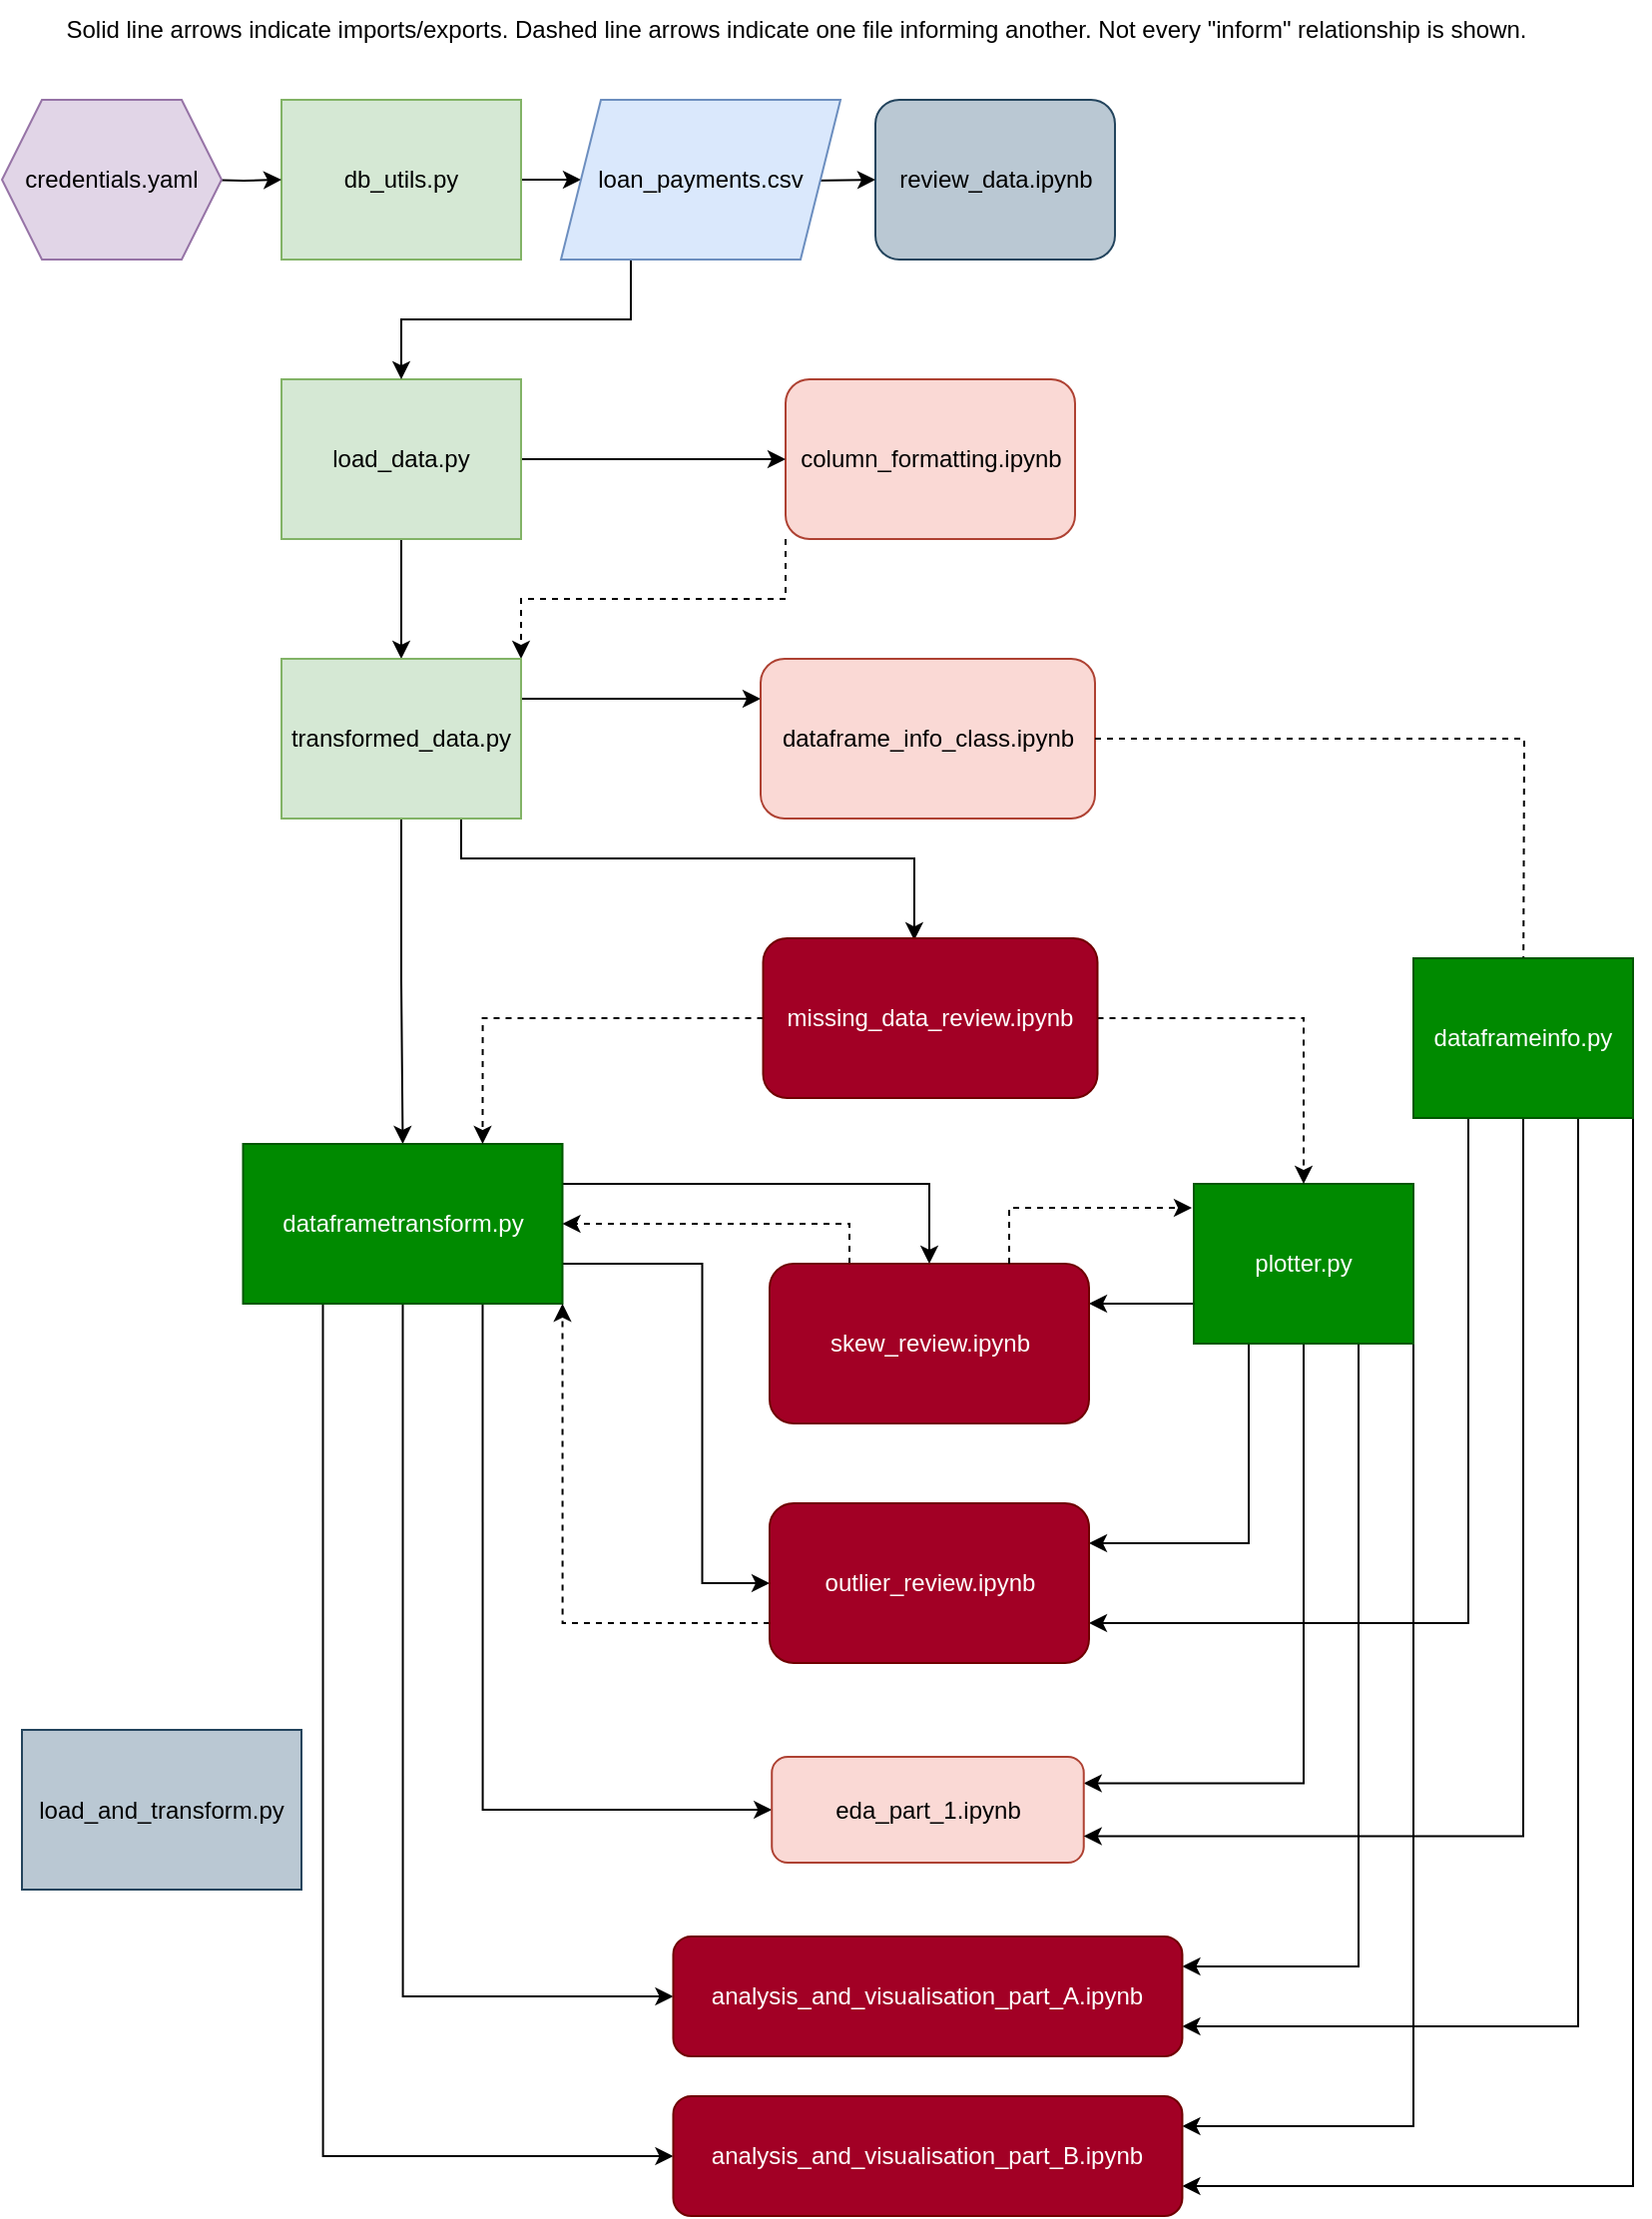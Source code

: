 <mxfile version="22.1.15" type="github">
  <diagram name="Page-1" id="wHPyczmktxyYoFRpz2Um">
    <mxGraphModel dx="1065" dy="1180" grid="1" gridSize="10" guides="1" tooltips="1" connect="1" arrows="1" fold="1" page="1" pageScale="1" pageWidth="827" pageHeight="1169" math="0" shadow="0">
      <root>
        <mxCell id="0" />
        <mxCell id="1" parent="0" />
        <mxCell id="OPZGCtS2TfBDVceixeIc-27" style="edgeStyle=orthogonalEdgeStyle;rounded=0;orthogonalLoop=1;jettySize=auto;html=1;exitX=0;exitY=1;exitDx=0;exitDy=0;entryX=1;entryY=0;entryDx=0;entryDy=0;dashed=1;" edge="1" parent="1" source="OPZGCtS2TfBDVceixeIc-1" target="OPZGCtS2TfBDVceixeIc-7">
          <mxGeometry relative="1" as="geometry" />
        </mxCell>
        <mxCell id="OPZGCtS2TfBDVceixeIc-1" value="column_formatting.ipynb" style="rounded=1;whiteSpace=wrap;html=1;fillColor=#fad9d5;strokeColor=#ae4132;" vertex="1" parent="1">
          <mxGeometry x="392.5" y="200" width="145" height="80" as="geometry" />
        </mxCell>
        <mxCell id="OPZGCtS2TfBDVceixeIc-21" style="edgeStyle=orthogonalEdgeStyle;rounded=0;orthogonalLoop=1;jettySize=auto;html=1;exitX=1;exitY=0.5;exitDx=0;exitDy=0;" edge="1" parent="1" source="OPZGCtS2TfBDVceixeIc-5" target="OPZGCtS2TfBDVceixeIc-15">
          <mxGeometry relative="1" as="geometry" />
        </mxCell>
        <mxCell id="OPZGCtS2TfBDVceixeIc-5" value="db_utils.py" style="rounded=0;whiteSpace=wrap;html=1;fillColor=#d5e8d4;strokeColor=#82b366;" vertex="1" parent="1">
          <mxGeometry x="140" y="60" width="120" height="80" as="geometry" />
        </mxCell>
        <mxCell id="OPZGCtS2TfBDVceixeIc-20" style="edgeStyle=orthogonalEdgeStyle;rounded=0;orthogonalLoop=1;jettySize=auto;html=1;exitX=0.5;exitY=1;exitDx=0;exitDy=0;entryX=0.5;entryY=0;entryDx=0;entryDy=0;" edge="1" parent="1" source="OPZGCtS2TfBDVceixeIc-6" target="OPZGCtS2TfBDVceixeIc-7">
          <mxGeometry relative="1" as="geometry" />
        </mxCell>
        <mxCell id="OPZGCtS2TfBDVceixeIc-25" style="edgeStyle=orthogonalEdgeStyle;rounded=0;orthogonalLoop=1;jettySize=auto;html=1;exitX=1;exitY=0.5;exitDx=0;exitDy=0;entryX=0;entryY=0.5;entryDx=0;entryDy=0;" edge="1" parent="1" source="OPZGCtS2TfBDVceixeIc-6" target="OPZGCtS2TfBDVceixeIc-1">
          <mxGeometry relative="1" as="geometry">
            <Array as="points">
              <mxPoint x="350" y="240" />
              <mxPoint x="350" y="240" />
            </Array>
          </mxGeometry>
        </mxCell>
        <mxCell id="OPZGCtS2TfBDVceixeIc-6" value="load_data.py" style="rounded=0;whiteSpace=wrap;html=1;fillColor=#d5e8d4;strokeColor=#82b366;" vertex="1" parent="1">
          <mxGeometry x="140" y="200" width="120" height="80" as="geometry" />
        </mxCell>
        <mxCell id="OPZGCtS2TfBDVceixeIc-28" style="edgeStyle=orthogonalEdgeStyle;rounded=0;orthogonalLoop=1;jettySize=auto;html=1;exitX=1;exitY=0.25;exitDx=0;exitDy=0;" edge="1" parent="1" source="OPZGCtS2TfBDVceixeIc-7" target="OPZGCtS2TfBDVceixeIc-26">
          <mxGeometry relative="1" as="geometry">
            <Array as="points">
              <mxPoint x="360" y="360" />
              <mxPoint x="360" y="360" />
            </Array>
          </mxGeometry>
        </mxCell>
        <mxCell id="OPZGCtS2TfBDVceixeIc-48" style="edgeStyle=orthogonalEdgeStyle;rounded=0;orthogonalLoop=1;jettySize=auto;html=1;exitX=0.75;exitY=1;exitDx=0;exitDy=0;entryX=0.452;entryY=0.013;entryDx=0;entryDy=0;entryPerimeter=0;" edge="1" parent="1" source="OPZGCtS2TfBDVceixeIc-7" target="OPZGCtS2TfBDVceixeIc-41">
          <mxGeometry relative="1" as="geometry">
            <Array as="points">
              <mxPoint x="230" y="440" />
            </Array>
          </mxGeometry>
        </mxCell>
        <mxCell id="OPZGCtS2TfBDVceixeIc-50" style="edgeStyle=orthogonalEdgeStyle;rounded=0;orthogonalLoop=1;jettySize=auto;html=1;exitX=0.5;exitY=1;exitDx=0;exitDy=0;entryX=0.5;entryY=0;entryDx=0;entryDy=0;" edge="1" parent="1" source="OPZGCtS2TfBDVceixeIc-7" target="OPZGCtS2TfBDVceixeIc-12">
          <mxGeometry relative="1" as="geometry" />
        </mxCell>
        <mxCell id="OPZGCtS2TfBDVceixeIc-7" value="transformed_data.py" style="rounded=0;whiteSpace=wrap;html=1;fillColor=#d5e8d4;strokeColor=#82b366;" vertex="1" parent="1">
          <mxGeometry x="140" y="340" width="120" height="80" as="geometry" />
        </mxCell>
        <mxCell id="OPZGCtS2TfBDVceixeIc-70" style="edgeStyle=orthogonalEdgeStyle;rounded=0;orthogonalLoop=1;jettySize=auto;html=1;exitX=0.25;exitY=1;exitDx=0;exitDy=0;entryX=1;entryY=0.75;entryDx=0;entryDy=0;" edge="1" parent="1" source="OPZGCtS2TfBDVceixeIc-8" target="OPZGCtS2TfBDVceixeIc-57">
          <mxGeometry relative="1" as="geometry" />
        </mxCell>
        <mxCell id="OPZGCtS2TfBDVceixeIc-65" style="edgeStyle=orthogonalEdgeStyle;rounded=0;orthogonalLoop=1;jettySize=auto;html=1;exitX=0;exitY=0.75;exitDx=0;exitDy=0;entryX=1;entryY=0.25;entryDx=0;entryDy=0;" edge="1" parent="1" source="OPZGCtS2TfBDVceixeIc-11" target="OPZGCtS2TfBDVceixeIc-40">
          <mxGeometry relative="1" as="geometry" />
        </mxCell>
        <mxCell id="OPZGCtS2TfBDVceixeIc-69" style="edgeStyle=orthogonalEdgeStyle;rounded=0;orthogonalLoop=1;jettySize=auto;html=1;exitX=0.25;exitY=1;exitDx=0;exitDy=0;entryX=1;entryY=0.25;entryDx=0;entryDy=0;" edge="1" parent="1" source="OPZGCtS2TfBDVceixeIc-11" target="OPZGCtS2TfBDVceixeIc-57">
          <mxGeometry relative="1" as="geometry" />
        </mxCell>
        <mxCell id="OPZGCtS2TfBDVceixeIc-77" style="edgeStyle=orthogonalEdgeStyle;rounded=0;orthogonalLoop=1;jettySize=auto;html=1;exitX=0.5;exitY=1;exitDx=0;exitDy=0;entryX=1;entryY=0.25;entryDx=0;entryDy=0;" edge="1" parent="1" source="OPZGCtS2TfBDVceixeIc-11" target="OPZGCtS2TfBDVceixeIc-67">
          <mxGeometry relative="1" as="geometry" />
        </mxCell>
        <mxCell id="OPZGCtS2TfBDVceixeIc-83" style="edgeStyle=orthogonalEdgeStyle;rounded=0;orthogonalLoop=1;jettySize=auto;html=1;exitX=0.75;exitY=1;exitDx=0;exitDy=0;entryX=1;entryY=0.25;entryDx=0;entryDy=0;" edge="1" parent="1" source="OPZGCtS2TfBDVceixeIc-11" target="OPZGCtS2TfBDVceixeIc-79">
          <mxGeometry relative="1" as="geometry" />
        </mxCell>
        <mxCell id="OPZGCtS2TfBDVceixeIc-88" style="edgeStyle=orthogonalEdgeStyle;rounded=0;orthogonalLoop=1;jettySize=auto;html=1;exitX=1;exitY=1;exitDx=0;exitDy=0;entryX=1;entryY=0.25;entryDx=0;entryDy=0;" edge="1" parent="1" source="OPZGCtS2TfBDVceixeIc-11" target="OPZGCtS2TfBDVceixeIc-81">
          <mxGeometry relative="1" as="geometry" />
        </mxCell>
        <mxCell id="OPZGCtS2TfBDVceixeIc-11" value="plotter.py" style="rounded=0;whiteSpace=wrap;html=1;fillColor=#008a00;strokeColor=#005700;fontColor=#ffffff;" vertex="1" parent="1">
          <mxGeometry x="597" y="603" width="110" height="80" as="geometry" />
        </mxCell>
        <mxCell id="OPZGCtS2TfBDVceixeIc-58" style="edgeStyle=orthogonalEdgeStyle;rounded=0;orthogonalLoop=1;jettySize=auto;html=1;exitX=1;exitY=0.75;exitDx=0;exitDy=0;entryX=0;entryY=0.5;entryDx=0;entryDy=0;" edge="1" parent="1" target="OPZGCtS2TfBDVceixeIc-57">
          <mxGeometry relative="1" as="geometry">
            <mxPoint x="250.75" y="643" as="sourcePoint" />
            <Array as="points">
              <mxPoint x="350.75" y="643" />
              <mxPoint x="350.75" y="803" />
            </Array>
          </mxGeometry>
        </mxCell>
        <mxCell id="OPZGCtS2TfBDVceixeIc-74" style="edgeStyle=orthogonalEdgeStyle;rounded=0;orthogonalLoop=1;jettySize=auto;html=1;exitX=0.75;exitY=1;exitDx=0;exitDy=0;entryX=0;entryY=0.5;entryDx=0;entryDy=0;" edge="1" parent="1" source="OPZGCtS2TfBDVceixeIc-12" target="OPZGCtS2TfBDVceixeIc-67">
          <mxGeometry relative="1" as="geometry" />
        </mxCell>
        <mxCell id="OPZGCtS2TfBDVceixeIc-80" style="edgeStyle=orthogonalEdgeStyle;rounded=0;orthogonalLoop=1;jettySize=auto;html=1;exitX=0.5;exitY=1;exitDx=0;exitDy=0;entryX=0;entryY=0.5;entryDx=0;entryDy=0;" edge="1" parent="1" source="OPZGCtS2TfBDVceixeIc-12" target="OPZGCtS2TfBDVceixeIc-79">
          <mxGeometry relative="1" as="geometry" />
        </mxCell>
        <mxCell id="OPZGCtS2TfBDVceixeIc-82" style="edgeStyle=orthogonalEdgeStyle;rounded=0;orthogonalLoop=1;jettySize=auto;html=1;exitX=0.25;exitY=1;exitDx=0;exitDy=0;entryX=0;entryY=0.5;entryDx=0;entryDy=0;" edge="1" parent="1" source="OPZGCtS2TfBDVceixeIc-12" target="OPZGCtS2TfBDVceixeIc-81">
          <mxGeometry relative="1" as="geometry" />
        </mxCell>
        <mxCell id="OPZGCtS2TfBDVceixeIc-85" style="edgeStyle=orthogonalEdgeStyle;rounded=0;orthogonalLoop=1;jettySize=auto;html=1;exitX=1;exitY=0.25;exitDx=0;exitDy=0;entryX=0.5;entryY=0;entryDx=0;entryDy=0;" edge="1" parent="1" source="OPZGCtS2TfBDVceixeIc-12" target="OPZGCtS2TfBDVceixeIc-40">
          <mxGeometry relative="1" as="geometry" />
        </mxCell>
        <mxCell id="OPZGCtS2TfBDVceixeIc-12" value="dataframetransform.py" style="rounded=0;whiteSpace=wrap;html=1;fillColor=#008a00;strokeColor=#005700;fontColor=#ffffff;" vertex="1" parent="1">
          <mxGeometry x="120.75" y="583" width="160" height="80" as="geometry" />
        </mxCell>
        <mxCell id="OPZGCtS2TfBDVceixeIc-13" value="review_data.ipynb" style="rounded=1;whiteSpace=wrap;html=1;fillColor=#bac8d3;strokeColor=#23445d;" vertex="1" parent="1">
          <mxGeometry x="437.5" y="60" width="120" height="80" as="geometry" />
        </mxCell>
        <mxCell id="OPZGCtS2TfBDVceixeIc-14" value="load_and_transform.py" style="rounded=0;html=1;align=center;whiteSpace=wrap;fillColor=#bac8d3;strokeColor=#23445d;" vertex="1" parent="1">
          <mxGeometry x="10" y="876.5" width="140" height="80" as="geometry" />
        </mxCell>
        <mxCell id="OPZGCtS2TfBDVceixeIc-23" style="edgeStyle=orthogonalEdgeStyle;rounded=0;orthogonalLoop=1;jettySize=auto;html=1;exitX=0.25;exitY=1;exitDx=0;exitDy=0;entryX=0.5;entryY=0;entryDx=0;entryDy=0;" edge="1" parent="1" source="OPZGCtS2TfBDVceixeIc-15" target="OPZGCtS2TfBDVceixeIc-6">
          <mxGeometry relative="1" as="geometry" />
        </mxCell>
        <mxCell id="OPZGCtS2TfBDVceixeIc-24" style="edgeStyle=orthogonalEdgeStyle;rounded=0;orthogonalLoop=1;jettySize=auto;html=1;exitX=1;exitY=0.5;exitDx=0;exitDy=0;entryX=0;entryY=0.5;entryDx=0;entryDy=0;" edge="1" parent="1" target="OPZGCtS2TfBDVceixeIc-13">
          <mxGeometry relative="1" as="geometry">
            <mxPoint x="370" y="100" as="sourcePoint" />
          </mxGeometry>
        </mxCell>
        <mxCell id="OPZGCtS2TfBDVceixeIc-15" value="loan_payments.csv" style="shape=parallelogram;perimeter=parallelogramPerimeter;whiteSpace=wrap;html=1;fixedSize=1;fillColor=#dae8fc;strokeColor=#6c8ebf;" vertex="1" parent="1">
          <mxGeometry x="280" y="60" width="140" height="80" as="geometry" />
        </mxCell>
        <mxCell id="OPZGCtS2TfBDVceixeIc-17" style="edgeStyle=orthogonalEdgeStyle;rounded=0;orthogonalLoop=1;jettySize=auto;html=1;exitX=1;exitY=0.5;exitDx=0;exitDy=0;entryX=0;entryY=0.5;entryDx=0;entryDy=0;" edge="1" parent="1" target="OPZGCtS2TfBDVceixeIc-5">
          <mxGeometry relative="1" as="geometry">
            <mxPoint x="100" y="100" as="sourcePoint" />
          </mxGeometry>
        </mxCell>
        <mxCell id="OPZGCtS2TfBDVceixeIc-16" value="credentials.yaml" style="shape=hexagon;perimeter=hexagonPerimeter2;whiteSpace=wrap;html=1;fixedSize=1;fillColor=#e1d5e7;strokeColor=#9673a6;" vertex="1" parent="1">
          <mxGeometry y="60" width="110" height="80" as="geometry" />
        </mxCell>
        <mxCell id="OPZGCtS2TfBDVceixeIc-26" value="dataframe_info_class.ipynb" style="rounded=1;whiteSpace=wrap;html=1;fillColor=#fad9d5;strokeColor=#ae4132;" vertex="1" parent="1">
          <mxGeometry x="380" y="340" width="167.5" height="80" as="geometry" />
        </mxCell>
        <mxCell id="OPZGCtS2TfBDVceixeIc-86" style="edgeStyle=orthogonalEdgeStyle;rounded=0;orthogonalLoop=1;jettySize=auto;html=1;exitX=0.25;exitY=0;exitDx=0;exitDy=0;entryX=1;entryY=0.5;entryDx=0;entryDy=0;dashed=1;" edge="1" parent="1" source="OPZGCtS2TfBDVceixeIc-40" target="OPZGCtS2TfBDVceixeIc-12">
          <mxGeometry relative="1" as="geometry" />
        </mxCell>
        <mxCell id="OPZGCtS2TfBDVceixeIc-40" value="skew_review.ipynb" style="rounded=1;whiteSpace=wrap;html=1;fillColor=#a20025;fontColor=#ffffff;strokeColor=#6F0000;" vertex="1" parent="1">
          <mxGeometry x="384.5" y="643" width="160" height="80" as="geometry" />
        </mxCell>
        <mxCell id="OPZGCtS2TfBDVceixeIc-61" style="edgeStyle=orthogonalEdgeStyle;rounded=0;orthogonalLoop=1;jettySize=auto;html=1;exitX=1;exitY=0.5;exitDx=0;exitDy=0;entryX=0.5;entryY=0;entryDx=0;entryDy=0;dashed=1;" edge="1" parent="1" source="OPZGCtS2TfBDVceixeIc-41" target="OPZGCtS2TfBDVceixeIc-11">
          <mxGeometry relative="1" as="geometry" />
        </mxCell>
        <mxCell id="OPZGCtS2TfBDVceixeIc-64" style="edgeStyle=orthogonalEdgeStyle;rounded=0;orthogonalLoop=1;jettySize=auto;html=1;exitX=0;exitY=0.5;exitDx=0;exitDy=0;entryX=0.75;entryY=0;entryDx=0;entryDy=0;dashed=1;" edge="1" parent="1" source="OPZGCtS2TfBDVceixeIc-41" target="OPZGCtS2TfBDVceixeIc-12">
          <mxGeometry relative="1" as="geometry" />
        </mxCell>
        <mxCell id="OPZGCtS2TfBDVceixeIc-41" value="missing_data_review.ipynb" style="rounded=1;whiteSpace=wrap;html=1;fillColor=#a20025;fontColor=#ffffff;strokeColor=#6F0000;" vertex="1" parent="1">
          <mxGeometry x="381.25" y="480" width="167.5" height="80" as="geometry" />
        </mxCell>
        <mxCell id="OPZGCtS2TfBDVceixeIc-75" style="edgeStyle=orthogonalEdgeStyle;rounded=0;orthogonalLoop=1;jettySize=auto;html=1;exitX=0;exitY=0.75;exitDx=0;exitDy=0;entryX=1;entryY=1;entryDx=0;entryDy=0;dashed=1;" edge="1" parent="1" source="OPZGCtS2TfBDVceixeIc-57" target="OPZGCtS2TfBDVceixeIc-12">
          <mxGeometry relative="1" as="geometry" />
        </mxCell>
        <mxCell id="OPZGCtS2TfBDVceixeIc-57" value="outlier_review.ipynb" style="rounded=1;whiteSpace=wrap;html=1;fillColor=#a20025;fontColor=#ffffff;strokeColor=#6F0000;" vertex="1" parent="1">
          <mxGeometry x="384.5" y="763" width="160" height="80" as="geometry" />
        </mxCell>
        <mxCell id="OPZGCtS2TfBDVceixeIc-67" value="eda_part_1.ipynb" style="rounded=1;whiteSpace=wrap;html=1;fillColor=#fad9d5;strokeColor=#ae4132;" vertex="1" parent="1">
          <mxGeometry x="385.62" y="890" width="156.25" height="53" as="geometry" />
        </mxCell>
        <mxCell id="OPZGCtS2TfBDVceixeIc-72" value="" style="edgeStyle=orthogonalEdgeStyle;rounded=0;orthogonalLoop=1;jettySize=auto;html=1;dashed=1;" edge="1" parent="1" source="OPZGCtS2TfBDVceixeIc-26">
          <mxGeometry relative="1" as="geometry">
            <mxPoint x="548" y="380" as="sourcePoint" />
            <mxPoint x="762" y="520" as="targetPoint" />
            <Array as="points" />
          </mxGeometry>
        </mxCell>
        <mxCell id="OPZGCtS2TfBDVceixeIc-78" style="edgeStyle=orthogonalEdgeStyle;rounded=0;orthogonalLoop=1;jettySize=auto;html=1;exitX=0.5;exitY=1;exitDx=0;exitDy=0;entryX=1;entryY=0.75;entryDx=0;entryDy=0;" edge="1" parent="1" source="OPZGCtS2TfBDVceixeIc-8" target="OPZGCtS2TfBDVceixeIc-67">
          <mxGeometry relative="1" as="geometry" />
        </mxCell>
        <mxCell id="OPZGCtS2TfBDVceixeIc-87" style="edgeStyle=orthogonalEdgeStyle;rounded=0;orthogonalLoop=1;jettySize=auto;html=1;exitX=0.75;exitY=1;exitDx=0;exitDy=0;entryX=1;entryY=0.75;entryDx=0;entryDy=0;" edge="1" parent="1" source="OPZGCtS2TfBDVceixeIc-8" target="OPZGCtS2TfBDVceixeIc-79">
          <mxGeometry relative="1" as="geometry" />
        </mxCell>
        <mxCell id="OPZGCtS2TfBDVceixeIc-89" style="edgeStyle=orthogonalEdgeStyle;rounded=0;orthogonalLoop=1;jettySize=auto;html=1;exitX=1;exitY=1;exitDx=0;exitDy=0;entryX=1;entryY=0.75;entryDx=0;entryDy=0;" edge="1" parent="1" source="OPZGCtS2TfBDVceixeIc-8" target="OPZGCtS2TfBDVceixeIc-81">
          <mxGeometry relative="1" as="geometry" />
        </mxCell>
        <mxCell id="OPZGCtS2TfBDVceixeIc-8" value="dataframeinfo.py" style="rounded=0;whiteSpace=wrap;html=1;fillColor=#008a00;strokeColor=#005700;fontColor=#ffffff;" vertex="1" parent="1">
          <mxGeometry x="707" y="490" width="110" height="80" as="geometry" />
        </mxCell>
        <mxCell id="OPZGCtS2TfBDVceixeIc-73" style="edgeStyle=orthogonalEdgeStyle;rounded=0;orthogonalLoop=1;jettySize=auto;html=1;exitX=0.75;exitY=0;exitDx=0;exitDy=0;entryX=-0.009;entryY=0.15;entryDx=0;entryDy=0;entryPerimeter=0;dashed=1;" edge="1" parent="1" source="OPZGCtS2TfBDVceixeIc-40" target="OPZGCtS2TfBDVceixeIc-11">
          <mxGeometry relative="1" as="geometry" />
        </mxCell>
        <mxCell id="OPZGCtS2TfBDVceixeIc-76" value="&lt;font style=&quot;font-size: 12px;&quot;&gt;Solid line arrows indicate imports/exports. Dashed line arrows indicate one file informing another. Not every &quot;inform&quot; relationship is shown.&lt;/font&gt;" style="text;html=1;strokeColor=none;fillColor=none;align=center;verticalAlign=middle;whiteSpace=wrap;rounded=0;" vertex="1" parent="1">
          <mxGeometry x="23" y="10" width="750" height="30" as="geometry" />
        </mxCell>
        <mxCell id="OPZGCtS2TfBDVceixeIc-79" value="analysis_and_visualisation_part_A.ipynb" style="rounded=1;whiteSpace=wrap;html=1;fillColor=#a20025;fontColor=#ffffff;strokeColor=#6F0000;" vertex="1" parent="1">
          <mxGeometry x="336.24" y="980" width="255" height="60" as="geometry" />
        </mxCell>
        <mxCell id="OPZGCtS2TfBDVceixeIc-81" value="analysis_and_visualisation_part_B.ipynb" style="rounded=1;whiteSpace=wrap;html=1;fillColor=#a20025;fontColor=#ffffff;strokeColor=#6F0000;" vertex="1" parent="1">
          <mxGeometry x="336.24" y="1060" width="255" height="60" as="geometry" />
        </mxCell>
      </root>
    </mxGraphModel>
  </diagram>
</mxfile>

